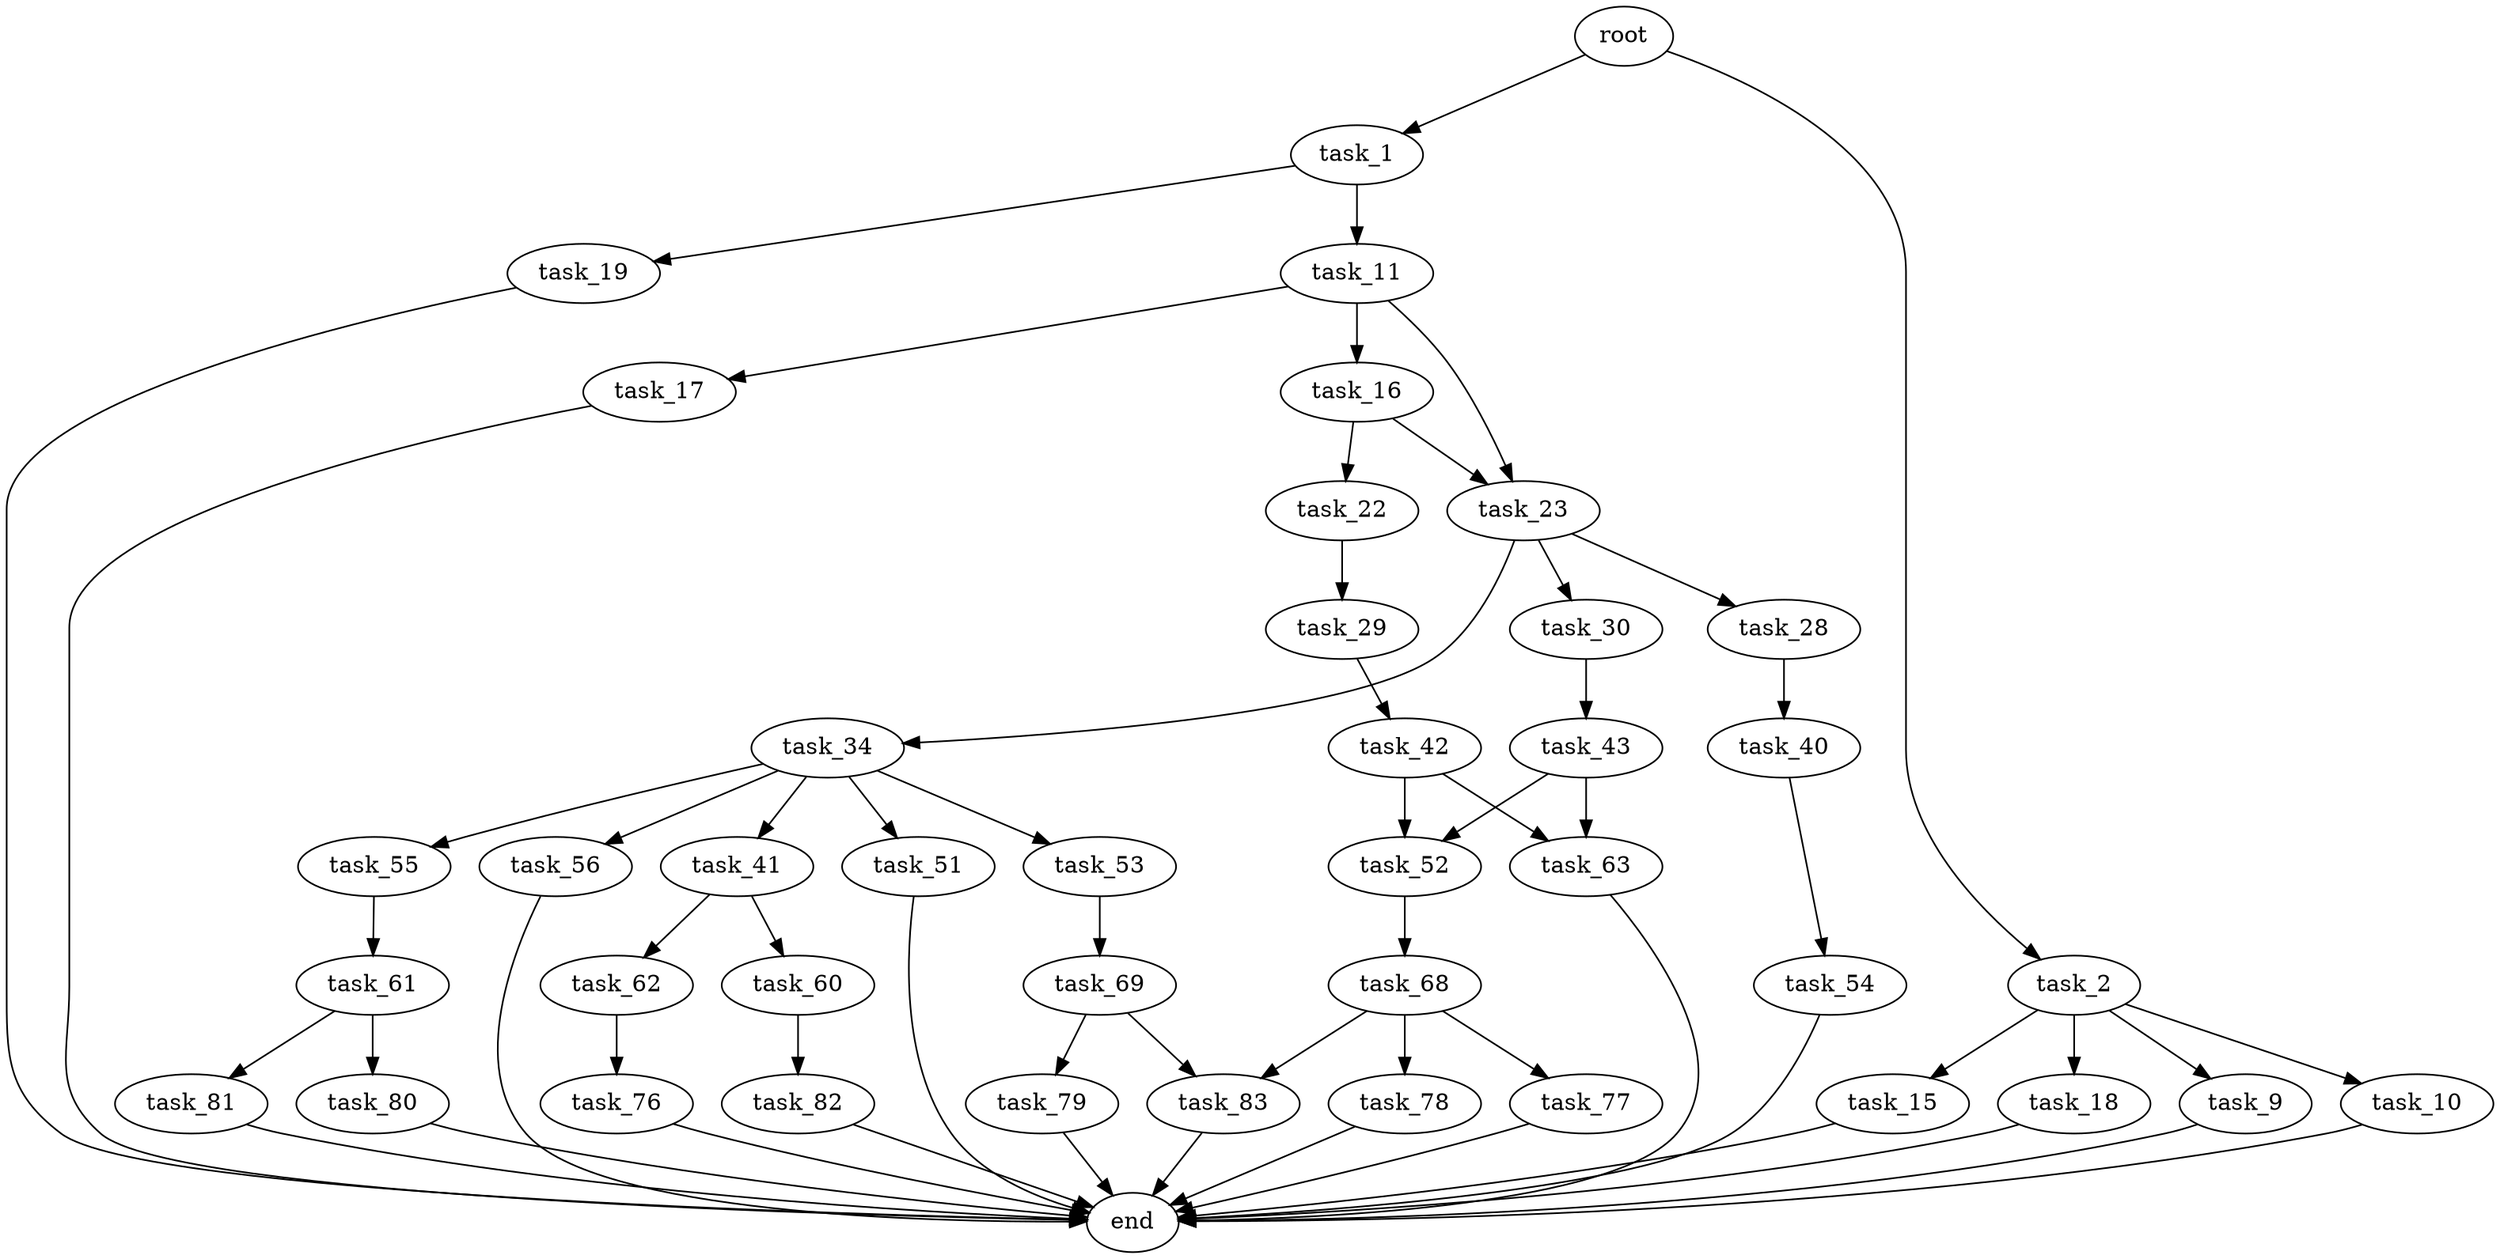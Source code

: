 digraph G {
  root [size="0.000000"];
  task_1 [size="231928233984.000000"];
  task_2 [size="3577594264.000000"];
  task_11 [size="782757789696.000000"];
  task_19 [size="426348850112.000000"];
  task_9 [size="821044348228.000000"];
  task_10 [size="900638055309.000000"];
  task_15 [size="689345563054.000000"];
  task_18 [size="1966635999.000000"];
  end [size="0.000000"];
  task_16 [size="368293445632.000000"];
  task_17 [size="734552017940.000000"];
  task_23 [size="28991029248.000000"];
  task_22 [size="134217728000.000000"];
  task_29 [size="428254224.000000"];
  task_28 [size="5268938325.000000"];
  task_30 [size="89307193359.000000"];
  task_34 [size="8589934592.000000"];
  task_40 [size="3760242429.000000"];
  task_42 [size="1221133992.000000"];
  task_43 [size="11822766783.000000"];
  task_41 [size="31553832636.000000"];
  task_51 [size="2896599670.000000"];
  task_53 [size="1389552547788.000000"];
  task_55 [size="10813715684.000000"];
  task_56 [size="40930212319.000000"];
  task_54 [size="4943145876.000000"];
  task_60 [size="9734178717.000000"];
  task_62 [size="1073741824000.000000"];
  task_52 [size="15754348953.000000"];
  task_63 [size="231928233984.000000"];
  task_68 [size="4773234983.000000"];
  task_69 [size="162223252068.000000"];
  task_61 [size="370798057866.000000"];
  task_82 [size="28991029248.000000"];
  task_80 [size="28991029248.000000"];
  task_81 [size="30563821992.000000"];
  task_76 [size="674765372.000000"];
  task_77 [size="99098325235.000000"];
  task_78 [size="844420565435.000000"];
  task_83 [size="134217728000.000000"];
  task_79 [size="68719476736.000000"];

  root -> task_1 [size="1.000000"];
  root -> task_2 [size="1.000000"];
  task_1 -> task_11 [size="301989888.000000"];
  task_1 -> task_19 [size="301989888.000000"];
  task_2 -> task_9 [size="301989888.000000"];
  task_2 -> task_10 [size="301989888.000000"];
  task_2 -> task_15 [size="301989888.000000"];
  task_2 -> task_18 [size="301989888.000000"];
  task_11 -> task_16 [size="679477248.000000"];
  task_11 -> task_17 [size="679477248.000000"];
  task_11 -> task_23 [size="679477248.000000"];
  task_19 -> end [size="1.000000"];
  task_9 -> end [size="1.000000"];
  task_10 -> end [size="1.000000"];
  task_15 -> end [size="1.000000"];
  task_18 -> end [size="1.000000"];
  task_16 -> task_22 [size="411041792.000000"];
  task_16 -> task_23 [size="411041792.000000"];
  task_17 -> end [size="1.000000"];
  task_23 -> task_28 [size="75497472.000000"];
  task_23 -> task_30 [size="75497472.000000"];
  task_23 -> task_34 [size="75497472.000000"];
  task_22 -> task_29 [size="209715200.000000"];
  task_29 -> task_42 [size="33554432.000000"];
  task_28 -> task_40 [size="301989888.000000"];
  task_30 -> task_43 [size="75497472.000000"];
  task_34 -> task_41 [size="33554432.000000"];
  task_34 -> task_51 [size="33554432.000000"];
  task_34 -> task_53 [size="33554432.000000"];
  task_34 -> task_55 [size="33554432.000000"];
  task_34 -> task_56 [size="33554432.000000"];
  task_40 -> task_54 [size="75497472.000000"];
  task_42 -> task_52 [size="134217728.000000"];
  task_42 -> task_63 [size="134217728.000000"];
  task_43 -> task_52 [size="411041792.000000"];
  task_43 -> task_63 [size="411041792.000000"];
  task_41 -> task_60 [size="536870912.000000"];
  task_41 -> task_62 [size="536870912.000000"];
  task_51 -> end [size="1.000000"];
  task_53 -> task_69 [size="838860800.000000"];
  task_55 -> task_61 [size="411041792.000000"];
  task_56 -> end [size="1.000000"];
  task_54 -> end [size="1.000000"];
  task_60 -> task_82 [size="301989888.000000"];
  task_62 -> task_76 [size="838860800.000000"];
  task_52 -> task_68 [size="838860800.000000"];
  task_63 -> end [size="1.000000"];
  task_68 -> task_77 [size="411041792.000000"];
  task_68 -> task_78 [size="411041792.000000"];
  task_68 -> task_83 [size="411041792.000000"];
  task_69 -> task_79 [size="679477248.000000"];
  task_69 -> task_83 [size="679477248.000000"];
  task_61 -> task_80 [size="411041792.000000"];
  task_61 -> task_81 [size="411041792.000000"];
  task_82 -> end [size="1.000000"];
  task_80 -> end [size="1.000000"];
  task_81 -> end [size="1.000000"];
  task_76 -> end [size="1.000000"];
  task_77 -> end [size="1.000000"];
  task_78 -> end [size="1.000000"];
  task_83 -> end [size="1.000000"];
  task_79 -> end [size="1.000000"];
}
